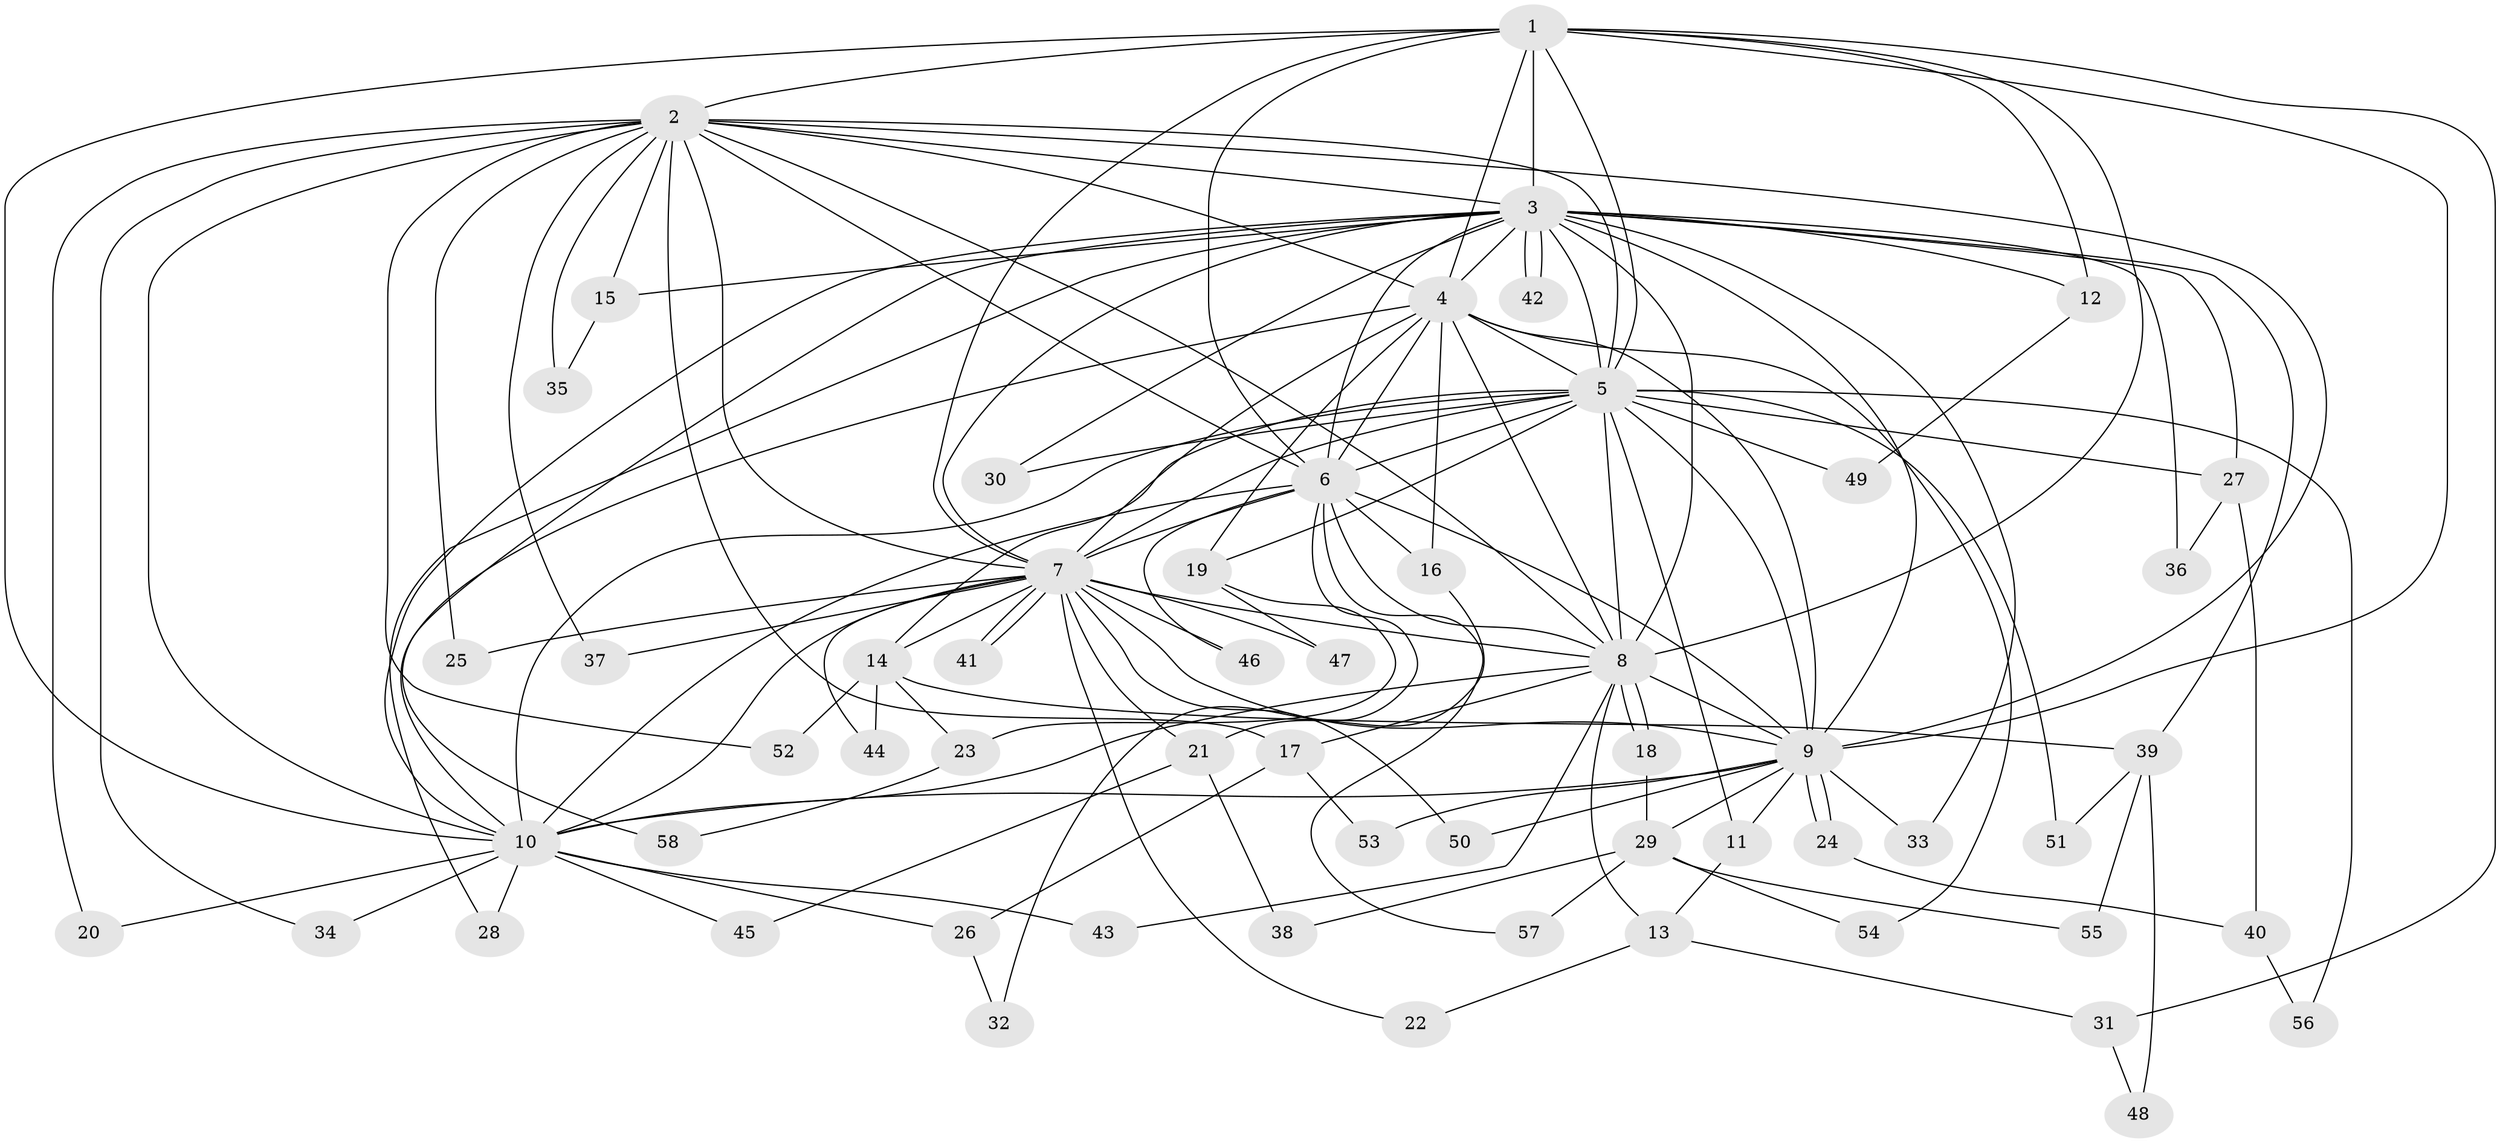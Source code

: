 // Generated by graph-tools (version 1.1) at 2025/11/02/27/25 16:11:08]
// undirected, 58 vertices, 141 edges
graph export_dot {
graph [start="1"]
  node [color=gray90,style=filled];
  1;
  2;
  3;
  4;
  5;
  6;
  7;
  8;
  9;
  10;
  11;
  12;
  13;
  14;
  15;
  16;
  17;
  18;
  19;
  20;
  21;
  22;
  23;
  24;
  25;
  26;
  27;
  28;
  29;
  30;
  31;
  32;
  33;
  34;
  35;
  36;
  37;
  38;
  39;
  40;
  41;
  42;
  43;
  44;
  45;
  46;
  47;
  48;
  49;
  50;
  51;
  52;
  53;
  54;
  55;
  56;
  57;
  58;
  1 -- 2;
  1 -- 3;
  1 -- 4;
  1 -- 5;
  1 -- 6;
  1 -- 7;
  1 -- 8;
  1 -- 9;
  1 -- 10;
  1 -- 12;
  1 -- 31;
  2 -- 3;
  2 -- 4;
  2 -- 5;
  2 -- 6;
  2 -- 7;
  2 -- 8;
  2 -- 9;
  2 -- 10;
  2 -- 15;
  2 -- 17;
  2 -- 20;
  2 -- 25;
  2 -- 34;
  2 -- 35;
  2 -- 37;
  2 -- 52;
  3 -- 4;
  3 -- 5;
  3 -- 6;
  3 -- 7;
  3 -- 8;
  3 -- 9;
  3 -- 10;
  3 -- 12;
  3 -- 15;
  3 -- 27;
  3 -- 28;
  3 -- 30;
  3 -- 33;
  3 -- 36;
  3 -- 39;
  3 -- 42;
  3 -- 42;
  3 -- 58;
  4 -- 5;
  4 -- 6;
  4 -- 7;
  4 -- 8;
  4 -- 9;
  4 -- 10;
  4 -- 16;
  4 -- 19;
  4 -- 54;
  5 -- 6;
  5 -- 7;
  5 -- 8;
  5 -- 9;
  5 -- 10;
  5 -- 11;
  5 -- 14;
  5 -- 19;
  5 -- 27;
  5 -- 30;
  5 -- 49;
  5 -- 51;
  5 -- 56;
  6 -- 7;
  6 -- 8;
  6 -- 9;
  6 -- 10;
  6 -- 16;
  6 -- 32;
  6 -- 46;
  6 -- 57;
  7 -- 8;
  7 -- 9;
  7 -- 10;
  7 -- 14;
  7 -- 21;
  7 -- 22;
  7 -- 25;
  7 -- 37;
  7 -- 41;
  7 -- 41;
  7 -- 44;
  7 -- 46;
  7 -- 47;
  7 -- 50;
  8 -- 9;
  8 -- 10;
  8 -- 13;
  8 -- 17;
  8 -- 18;
  8 -- 18;
  8 -- 43;
  9 -- 10;
  9 -- 11;
  9 -- 24;
  9 -- 24;
  9 -- 29;
  9 -- 33;
  9 -- 50;
  9 -- 53;
  10 -- 20;
  10 -- 26;
  10 -- 28;
  10 -- 34;
  10 -- 43;
  10 -- 45;
  11 -- 13;
  12 -- 49;
  13 -- 22;
  13 -- 31;
  14 -- 23;
  14 -- 39;
  14 -- 44;
  14 -- 52;
  15 -- 35;
  16 -- 21;
  17 -- 26;
  17 -- 53;
  18 -- 29;
  19 -- 23;
  19 -- 47;
  21 -- 38;
  21 -- 45;
  23 -- 58;
  24 -- 40;
  26 -- 32;
  27 -- 36;
  27 -- 40;
  29 -- 38;
  29 -- 54;
  29 -- 55;
  29 -- 57;
  31 -- 48;
  39 -- 48;
  39 -- 51;
  39 -- 55;
  40 -- 56;
}
